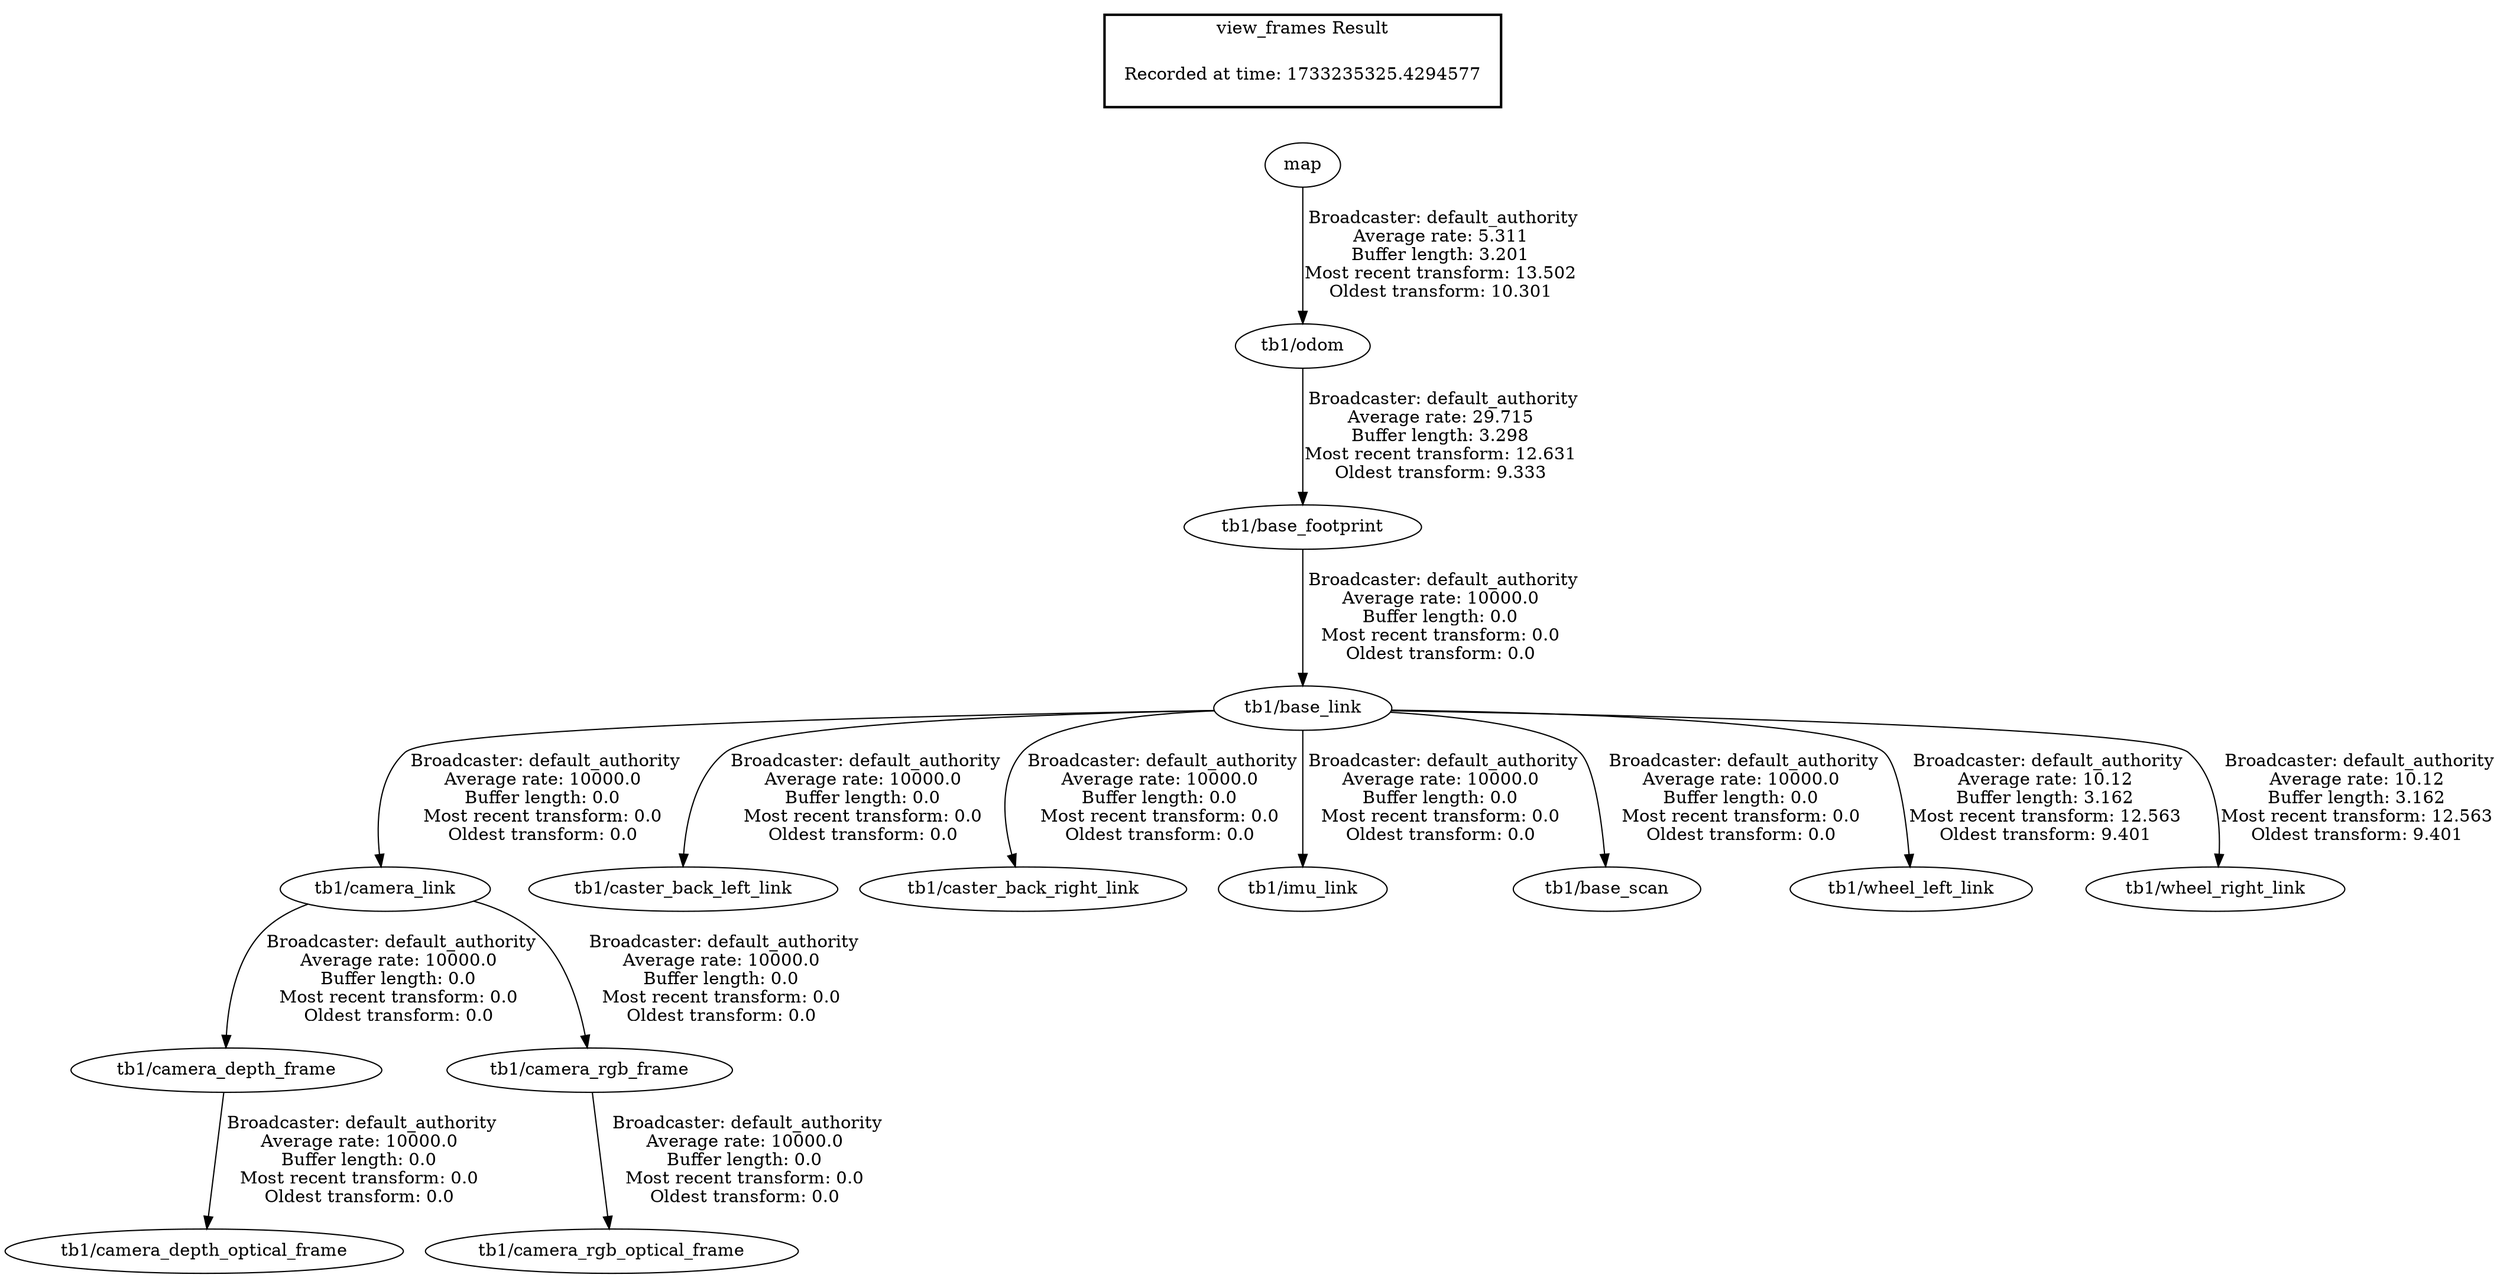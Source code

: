 digraph G {
"tb1/base_footprint" -> "tb1/base_link"[label=" Broadcaster: default_authority\nAverage rate: 10000.0\nBuffer length: 0.0\nMost recent transform: 0.0\nOldest transform: 0.0\n"];
"tb1/odom" -> "tb1/base_footprint"[label=" Broadcaster: default_authority\nAverage rate: 29.715\nBuffer length: 3.298\nMost recent transform: 12.631\nOldest transform: 9.333\n"];
"tb1/camera_link" -> "tb1/camera_depth_frame"[label=" Broadcaster: default_authority\nAverage rate: 10000.0\nBuffer length: 0.0\nMost recent transform: 0.0\nOldest transform: 0.0\n"];
"tb1/base_link" -> "tb1/camera_link"[label=" Broadcaster: default_authority\nAverage rate: 10000.0\nBuffer length: 0.0\nMost recent transform: 0.0\nOldest transform: 0.0\n"];
"tb1/camera_depth_frame" -> "tb1/camera_depth_optical_frame"[label=" Broadcaster: default_authority\nAverage rate: 10000.0\nBuffer length: 0.0\nMost recent transform: 0.0\nOldest transform: 0.0\n"];
"tb1/camera_link" -> "tb1/camera_rgb_frame"[label=" Broadcaster: default_authority\nAverage rate: 10000.0\nBuffer length: 0.0\nMost recent transform: 0.0\nOldest transform: 0.0\n"];
"tb1/camera_rgb_frame" -> "tb1/camera_rgb_optical_frame"[label=" Broadcaster: default_authority\nAverage rate: 10000.0\nBuffer length: 0.0\nMost recent transform: 0.0\nOldest transform: 0.0\n"];
"tb1/base_link" -> "tb1/caster_back_left_link"[label=" Broadcaster: default_authority\nAverage rate: 10000.0\nBuffer length: 0.0\nMost recent transform: 0.0\nOldest transform: 0.0\n"];
"tb1/base_link" -> "tb1/caster_back_right_link"[label=" Broadcaster: default_authority\nAverage rate: 10000.0\nBuffer length: 0.0\nMost recent transform: 0.0\nOldest transform: 0.0\n"];
"tb1/base_link" -> "tb1/imu_link"[label=" Broadcaster: default_authority\nAverage rate: 10000.0\nBuffer length: 0.0\nMost recent transform: 0.0\nOldest transform: 0.0\n"];
"tb1/base_link" -> "tb1/base_scan"[label=" Broadcaster: default_authority\nAverage rate: 10000.0\nBuffer length: 0.0\nMost recent transform: 0.0\nOldest transform: 0.0\n"];
"map" -> "tb1/odom"[label=" Broadcaster: default_authority\nAverage rate: 5.311\nBuffer length: 3.201\nMost recent transform: 13.502\nOldest transform: 10.301\n"];
"tb1/base_link" -> "tb1/wheel_left_link"[label=" Broadcaster: default_authority\nAverage rate: 10.12\nBuffer length: 3.162\nMost recent transform: 12.563\nOldest transform: 9.401\n"];
"tb1/base_link" -> "tb1/wheel_right_link"[label=" Broadcaster: default_authority\nAverage rate: 10.12\nBuffer length: 3.162\nMost recent transform: 12.563\nOldest transform: 9.401\n"];
edge [style=invis];
 subgraph cluster_legend { style=bold; color=black; label ="view_frames Result";
"Recorded at time: 1733235325.4294577"[ shape=plaintext ] ;
}->"map";
}